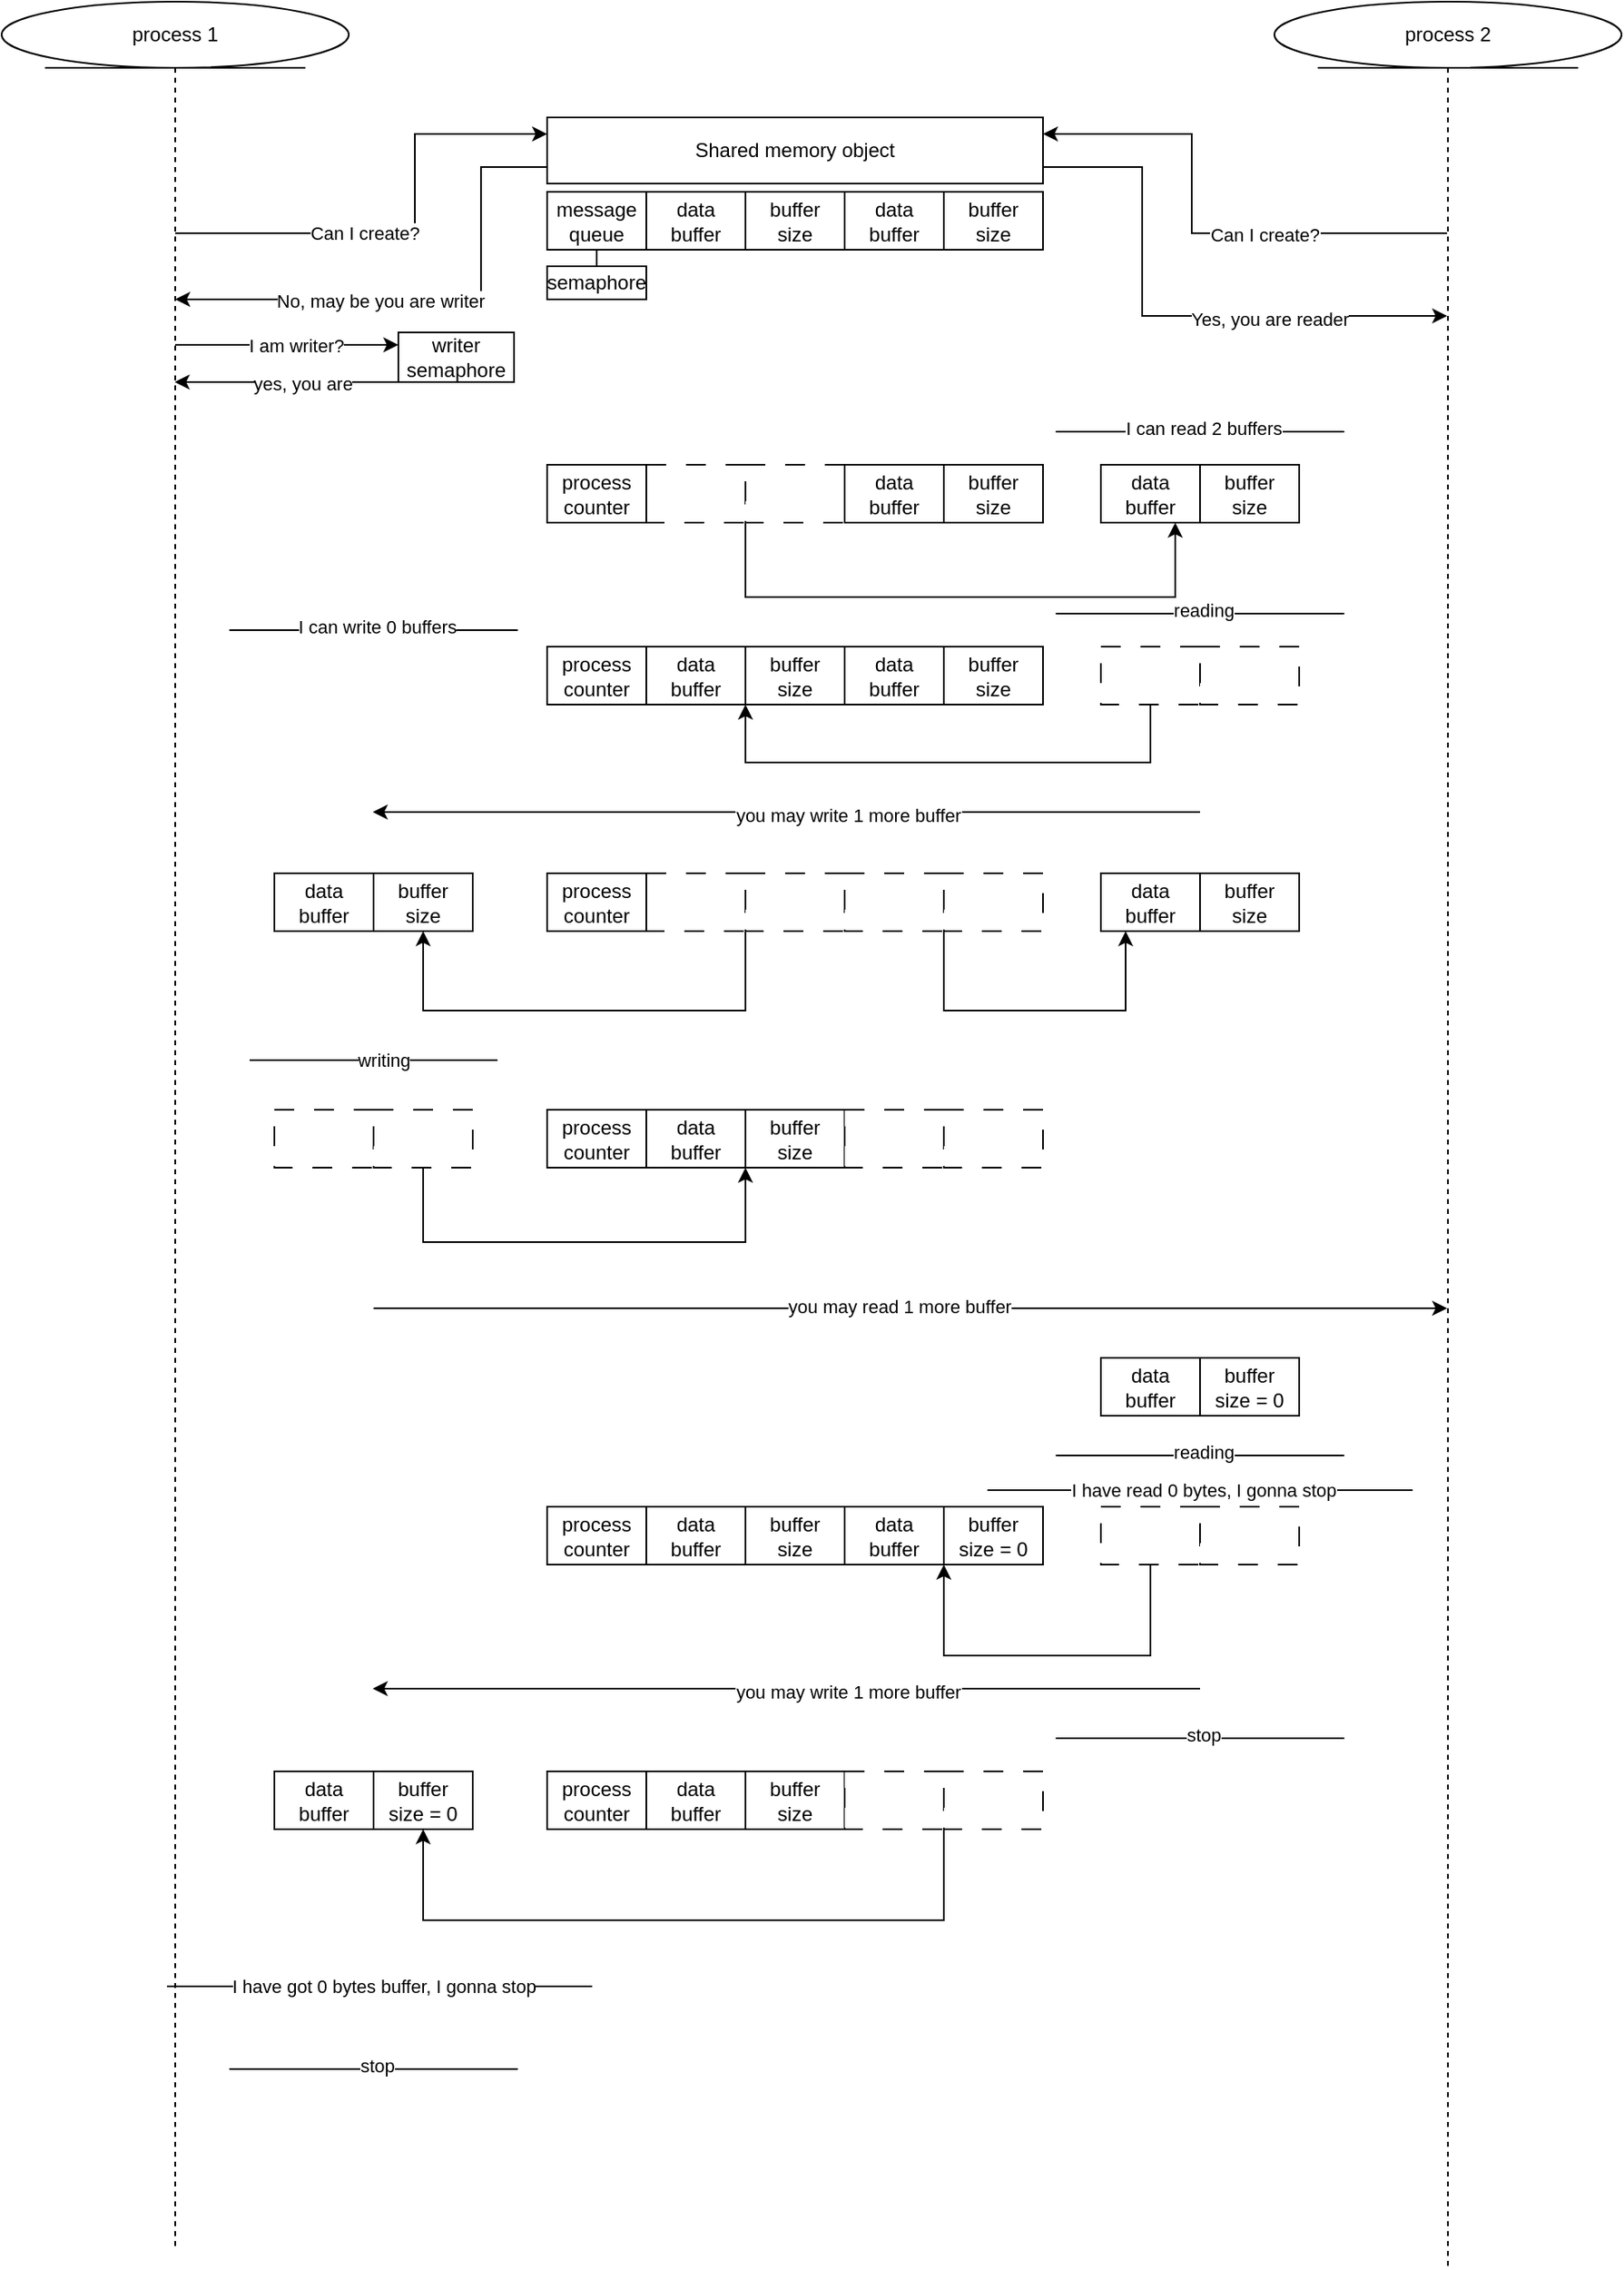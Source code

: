 <mxfile version="24.5.4" type="device">
  <diagram name="Страница — 1" id="9I8aXV5J5BkNfaQTiB17">
    <mxGraphModel dx="1877" dy="557" grid="1" gridSize="10" guides="1" tooltips="1" connect="1" arrows="1" fold="1" page="1" pageScale="1" pageWidth="827" pageHeight="1169" math="0" shadow="0">
      <root>
        <mxCell id="0" />
        <mxCell id="1" parent="0" />
        <mxCell id="X78c8GKSbH_yiS5C05WD-1" value="process 2" style="shape=umlLifeline;perimeter=lifelinePerimeter;whiteSpace=wrap;html=1;container=1;dropTarget=0;collapsible=0;recursiveResize=0;outlineConnect=0;portConstraint=eastwest;newEdgeStyle={&quot;curved&quot;:0,&quot;rounded&quot;:0};participant=umlEntity;size=40;" parent="1" vertex="1">
          <mxGeometry x="670" y="40" width="210" height="1370" as="geometry" />
        </mxCell>
        <mxCell id="X78c8GKSbH_yiS5C05WD-3" value="process 1" style="shape=umlLifeline;perimeter=lifelinePerimeter;whiteSpace=wrap;html=1;container=1;dropTarget=0;collapsible=0;recursiveResize=0;outlineConnect=0;portConstraint=eastwest;newEdgeStyle={&quot;curved&quot;:0,&quot;rounded&quot;:0};participant=umlEntity;" parent="1" vertex="1">
          <mxGeometry x="-100" y="40" width="210" height="1360" as="geometry" />
        </mxCell>
        <mxCell id="X78c8GKSbH_yiS5C05WD-4" value="Shared memory object" style="rounded=0;whiteSpace=wrap;html=1;" parent="1" vertex="1">
          <mxGeometry x="230" y="110" width="300" height="40" as="geometry" />
        </mxCell>
        <mxCell id="X78c8GKSbH_yiS5C05WD-5" value="data&lt;br&gt;buffer" style="rounded=0;whiteSpace=wrap;html=1;" parent="1" vertex="1">
          <mxGeometry x="290" y="155" width="60" height="35" as="geometry" />
        </mxCell>
        <mxCell id="X78c8GKSbH_yiS5C05WD-6" value="buffer&lt;br&gt;size" style="rounded=0;whiteSpace=wrap;html=1;" parent="1" vertex="1">
          <mxGeometry x="350" y="155" width="60" height="35" as="geometry" />
        </mxCell>
        <mxCell id="X78c8GKSbH_yiS5C05WD-7" value="message&lt;br&gt;queue" style="rounded=0;whiteSpace=wrap;html=1;" parent="1" vertex="1">
          <mxGeometry x="230" y="155" width="60" height="35" as="geometry" />
        </mxCell>
        <mxCell id="X78c8GKSbH_yiS5C05WD-9" value="data&lt;br&gt;buffer" style="rounded=0;whiteSpace=wrap;html=1;" parent="1" vertex="1">
          <mxGeometry x="410" y="155" width="60" height="35" as="geometry" />
        </mxCell>
        <mxCell id="X78c8GKSbH_yiS5C05WD-10" value="buffer&lt;div&gt;size&lt;/div&gt;" style="rounded=0;whiteSpace=wrap;html=1;" parent="1" vertex="1">
          <mxGeometry x="470" y="155" width="60" height="35" as="geometry" />
        </mxCell>
        <mxCell id="X78c8GKSbH_yiS5C05WD-11" value="" style="endArrow=classic;html=1;rounded=0;entryX=0;entryY=0.25;entryDx=0;entryDy=0;" parent="1" source="X78c8GKSbH_yiS5C05WD-3" target="X78c8GKSbH_yiS5C05WD-4" edge="1">
          <mxGeometry width="50" height="50" relative="1" as="geometry">
            <mxPoint x="390" y="450" as="sourcePoint" />
            <mxPoint x="250" y="200" as="targetPoint" />
            <Array as="points">
              <mxPoint x="150" y="180" />
              <mxPoint x="150" y="120" />
            </Array>
          </mxGeometry>
        </mxCell>
        <mxCell id="X78c8GKSbH_yiS5C05WD-12" value="Can I create?&amp;nbsp;" style="edgeLabel;html=1;align=center;verticalAlign=middle;resizable=0;points=[];" parent="X78c8GKSbH_yiS5C05WD-11" vertex="1" connectable="0">
          <mxGeometry x="-0.197" relative="1" as="geometry">
            <mxPoint x="1" as="offset" />
          </mxGeometry>
        </mxCell>
        <mxCell id="X78c8GKSbH_yiS5C05WD-13" value="" style="endArrow=classic;html=1;rounded=0;entryX=1;entryY=0.25;entryDx=0;entryDy=0;" parent="1" source="X78c8GKSbH_yiS5C05WD-1" target="X78c8GKSbH_yiS5C05WD-4" edge="1">
          <mxGeometry width="50" height="50" relative="1" as="geometry">
            <mxPoint x="624.5" y="240" as="sourcePoint" />
            <mxPoint x="282" y="190" as="targetPoint" />
            <Array as="points">
              <mxPoint x="620" y="180" />
              <mxPoint x="620" y="120" />
            </Array>
          </mxGeometry>
        </mxCell>
        <mxCell id="X78c8GKSbH_yiS5C05WD-14" value="Can I create?" style="edgeLabel;html=1;align=center;verticalAlign=middle;resizable=0;points=[];" parent="X78c8GKSbH_yiS5C05WD-13" vertex="1" connectable="0">
          <mxGeometry x="-0.27" y="1" relative="1" as="geometry">
            <mxPoint as="offset" />
          </mxGeometry>
        </mxCell>
        <mxCell id="X78c8GKSbH_yiS5C05WD-19" value="" style="rounded=0;whiteSpace=wrap;html=1;dashed=1;dashPattern=12 12;" parent="1" vertex="1">
          <mxGeometry x="290" y="320" width="60" height="35" as="geometry" />
        </mxCell>
        <mxCell id="X78c8GKSbH_yiS5C05WD-20" value="" style="rounded=0;whiteSpace=wrap;html=1;dashed=1;dashPattern=12 12;" parent="1" vertex="1">
          <mxGeometry x="350" y="320" width="60" height="35" as="geometry" />
        </mxCell>
        <mxCell id="X78c8GKSbH_yiS5C05WD-21" value="process counter" style="rounded=0;whiteSpace=wrap;html=1;" parent="1" vertex="1">
          <mxGeometry x="230" y="320" width="60" height="35" as="geometry" />
        </mxCell>
        <mxCell id="X78c8GKSbH_yiS5C05WD-22" value="data&lt;br&gt;buffer" style="rounded=0;whiteSpace=wrap;html=1;" parent="1" vertex="1">
          <mxGeometry x="410" y="320" width="60" height="35" as="geometry" />
        </mxCell>
        <mxCell id="X78c8GKSbH_yiS5C05WD-23" value="buffer&lt;div&gt;size&lt;/div&gt;" style="rounded=0;whiteSpace=wrap;html=1;" parent="1" vertex="1">
          <mxGeometry x="470" y="320" width="60" height="35" as="geometry" />
        </mxCell>
        <mxCell id="X78c8GKSbH_yiS5C05WD-24" value="data&lt;br&gt;buffer" style="rounded=0;whiteSpace=wrap;html=1;" parent="1" vertex="1">
          <mxGeometry x="565" y="320" width="60" height="35" as="geometry" />
        </mxCell>
        <mxCell id="X78c8GKSbH_yiS5C05WD-25" value="buffer&lt;br&gt;size" style="rounded=0;whiteSpace=wrap;html=1;" parent="1" vertex="1">
          <mxGeometry x="625" y="320" width="60" height="35" as="geometry" />
        </mxCell>
        <mxCell id="X78c8GKSbH_yiS5C05WD-26" value="" style="endArrow=classic;html=1;rounded=0;exitX=0;exitY=1;exitDx=0;exitDy=0;" parent="1" edge="1">
          <mxGeometry width="50" height="50" relative="1" as="geometry">
            <mxPoint x="350" y="355" as="sourcePoint" />
            <mxPoint x="610" y="355" as="targetPoint" />
            <Array as="points">
              <mxPoint x="350" y="400" />
              <mxPoint x="610" y="400" />
            </Array>
          </mxGeometry>
        </mxCell>
        <mxCell id="X78c8GKSbH_yiS5C05WD-27" value="" style="endArrow=classic;html=1;rounded=0;" parent="1" edge="1">
          <mxGeometry width="50" height="50" relative="1" as="geometry">
            <mxPoint x="625" y="530" as="sourcePoint" />
            <mxPoint x="124.5" y="530" as="targetPoint" />
          </mxGeometry>
        </mxCell>
        <mxCell id="X78c8GKSbH_yiS5C05WD-28" value="you may write 1 more buffer" style="edgeLabel;html=1;align=center;verticalAlign=middle;resizable=0;points=[];" parent="X78c8GKSbH_yiS5C05WD-27" vertex="1" connectable="0">
          <mxGeometry x="-0.149" y="2" relative="1" as="geometry">
            <mxPoint as="offset" />
          </mxGeometry>
        </mxCell>
        <mxCell id="X78c8GKSbH_yiS5C05WD-40" value="" style="rounded=0;whiteSpace=wrap;html=1;dashed=1;dashPattern=12 12;" parent="1" vertex="1">
          <mxGeometry x="565" y="430" width="60" height="35" as="geometry" />
        </mxCell>
        <mxCell id="X78c8GKSbH_yiS5C05WD-41" value="" style="rounded=0;whiteSpace=wrap;html=1;dashed=1;dashPattern=12 12;" parent="1" vertex="1">
          <mxGeometry x="625" y="430" width="60" height="35" as="geometry" />
        </mxCell>
        <mxCell id="X78c8GKSbH_yiS5C05WD-42" value="" style="endArrow=none;html=1;rounded=0;" parent="1" edge="1">
          <mxGeometry width="50" height="50" relative="1" as="geometry">
            <mxPoint x="537.75" y="410" as="sourcePoint" />
            <mxPoint x="712.25" y="410" as="targetPoint" />
          </mxGeometry>
        </mxCell>
        <mxCell id="X78c8GKSbH_yiS5C05WD-43" value="reading" style="edgeLabel;html=1;align=center;verticalAlign=middle;resizable=0;points=[];" parent="X78c8GKSbH_yiS5C05WD-42" vertex="1" connectable="0">
          <mxGeometry x="0.02" y="2" relative="1" as="geometry">
            <mxPoint as="offset" />
          </mxGeometry>
        </mxCell>
        <mxCell id="X78c8GKSbH_yiS5C05WD-50" value="data&lt;br&gt;buffer" style="rounded=0;whiteSpace=wrap;html=1;" parent="1" vertex="1">
          <mxGeometry x="290" y="430" width="60" height="35" as="geometry" />
        </mxCell>
        <mxCell id="X78c8GKSbH_yiS5C05WD-51" value="buffer&lt;br&gt;size" style="rounded=0;whiteSpace=wrap;html=1;" parent="1" vertex="1">
          <mxGeometry x="350" y="430" width="60" height="35" as="geometry" />
        </mxCell>
        <mxCell id="X78c8GKSbH_yiS5C05WD-52" value="process counter" style="rounded=0;whiteSpace=wrap;html=1;" parent="1" vertex="1">
          <mxGeometry x="230" y="430" width="60" height="35" as="geometry" />
        </mxCell>
        <mxCell id="X78c8GKSbH_yiS5C05WD-53" value="data&lt;br&gt;buffer" style="rounded=0;whiteSpace=wrap;html=1;" parent="1" vertex="1">
          <mxGeometry x="410" y="430" width="60" height="35" as="geometry" />
        </mxCell>
        <mxCell id="X78c8GKSbH_yiS5C05WD-54" value="buffer&lt;div&gt;size&lt;/div&gt;" style="rounded=0;whiteSpace=wrap;html=1;" parent="1" vertex="1">
          <mxGeometry x="470" y="430" width="60" height="35" as="geometry" />
        </mxCell>
        <mxCell id="X78c8GKSbH_yiS5C05WD-55" value="" style="endArrow=classic;html=1;rounded=0;exitX=0.5;exitY=1;exitDx=0;exitDy=0;entryX=0;entryY=1;entryDx=0;entryDy=0;" parent="1" source="X78c8GKSbH_yiS5C05WD-40" target="X78c8GKSbH_yiS5C05WD-51" edge="1">
          <mxGeometry width="50" height="50" relative="1" as="geometry">
            <mxPoint x="605" y="565" as="sourcePoint" />
            <mxPoint x="340" y="500" as="targetPoint" />
            <Array as="points">
              <mxPoint x="595" y="500" />
              <mxPoint x="350" y="500" />
            </Array>
          </mxGeometry>
        </mxCell>
        <mxCell id="X78c8GKSbH_yiS5C05WD-56" value="" style="rounded=0;whiteSpace=wrap;html=1;dashed=1;dashPattern=12 12;" parent="1" vertex="1">
          <mxGeometry x="290" y="567" width="60" height="35" as="geometry" />
        </mxCell>
        <mxCell id="X78c8GKSbH_yiS5C05WD-57" value="" style="rounded=0;whiteSpace=wrap;html=1;dashed=1;dashPattern=12 12;" parent="1" vertex="1">
          <mxGeometry x="350" y="567" width="60" height="35" as="geometry" />
        </mxCell>
        <mxCell id="X78c8GKSbH_yiS5C05WD-58" value="process counter" style="rounded=0;whiteSpace=wrap;html=1;" parent="1" vertex="1">
          <mxGeometry x="230" y="567" width="60" height="35" as="geometry" />
        </mxCell>
        <mxCell id="X78c8GKSbH_yiS5C05WD-59" value="" style="rounded=0;whiteSpace=wrap;html=1;dashed=1;dashPattern=12 12;" parent="1" vertex="1">
          <mxGeometry x="410" y="567" width="60" height="35" as="geometry" />
        </mxCell>
        <mxCell id="X78c8GKSbH_yiS5C05WD-60" value="" style="rounded=0;whiteSpace=wrap;html=1;dashed=1;dashPattern=12 12;" parent="1" vertex="1">
          <mxGeometry x="470" y="567" width="60" height="35" as="geometry" />
        </mxCell>
        <mxCell id="X78c8GKSbH_yiS5C05WD-61" value="" style="endArrow=classic;html=1;rounded=0;exitX=0;exitY=1;exitDx=0;exitDy=0;entryX=0.5;entryY=1;entryDx=0;entryDy=0;" parent="1" source="X78c8GKSbH_yiS5C05WD-57" target="X78c8GKSbH_yiS5C05WD-65" edge="1">
          <mxGeometry width="50" height="50" relative="1" as="geometry">
            <mxPoint x="390" y="500" as="sourcePoint" />
            <mxPoint x="250" y="650" as="targetPoint" />
            <Array as="points">
              <mxPoint x="350" y="650" />
              <mxPoint x="155" y="650" />
            </Array>
          </mxGeometry>
        </mxCell>
        <mxCell id="X78c8GKSbH_yiS5C05WD-62" value="data&lt;br&gt;buffer" style="rounded=0;whiteSpace=wrap;html=1;" parent="1" vertex="1">
          <mxGeometry x="565" y="567" width="60" height="35" as="geometry" />
        </mxCell>
        <mxCell id="X78c8GKSbH_yiS5C05WD-63" value="buffer&lt;br&gt;size" style="rounded=0;whiteSpace=wrap;html=1;" parent="1" vertex="1">
          <mxGeometry x="625" y="567" width="60" height="35" as="geometry" />
        </mxCell>
        <mxCell id="X78c8GKSbH_yiS5C05WD-64" value="data&lt;br&gt;buffer" style="rounded=0;whiteSpace=wrap;html=1;" parent="1" vertex="1">
          <mxGeometry x="65" y="567" width="60" height="35" as="geometry" />
        </mxCell>
        <mxCell id="X78c8GKSbH_yiS5C05WD-65" value="buffer&lt;br&gt;size" style="rounded=0;whiteSpace=wrap;html=1;" parent="1" vertex="1">
          <mxGeometry x="125" y="567" width="60" height="35" as="geometry" />
        </mxCell>
        <mxCell id="X78c8GKSbH_yiS5C05WD-66" value="" style="endArrow=classic;html=1;rounded=0;exitX=1;exitY=1;exitDx=0;exitDy=0;entryX=0.25;entryY=1;entryDx=0;entryDy=0;" parent="1" source="X78c8GKSbH_yiS5C05WD-59" target="X78c8GKSbH_yiS5C05WD-62" edge="1">
          <mxGeometry width="50" height="50" relative="1" as="geometry">
            <mxPoint x="390" y="500" as="sourcePoint" />
            <mxPoint x="510" y="660" as="targetPoint" />
            <Array as="points">
              <mxPoint x="470" y="650" />
              <mxPoint x="580" y="650" />
            </Array>
          </mxGeometry>
        </mxCell>
        <mxCell id="X78c8GKSbH_yiS5C05WD-69" value="data&lt;br&gt;buffer" style="rounded=0;whiteSpace=wrap;html=1;" parent="1" vertex="1">
          <mxGeometry x="290" y="710" width="60" height="35" as="geometry" />
        </mxCell>
        <mxCell id="X78c8GKSbH_yiS5C05WD-70" value="buffer&lt;br&gt;size" style="rounded=0;whiteSpace=wrap;html=1;" parent="1" vertex="1">
          <mxGeometry x="350" y="710" width="60" height="35" as="geometry" />
        </mxCell>
        <mxCell id="X78c8GKSbH_yiS5C05WD-71" value="process counter" style="rounded=0;whiteSpace=wrap;html=1;" parent="1" vertex="1">
          <mxGeometry x="230" y="710" width="60" height="35" as="geometry" />
        </mxCell>
        <mxCell id="X78c8GKSbH_yiS5C05WD-72" value="" style="rounded=0;whiteSpace=wrap;html=1;dashed=1;dashPattern=12 12;" parent="1" vertex="1">
          <mxGeometry x="410" y="710" width="60" height="35" as="geometry" />
        </mxCell>
        <mxCell id="X78c8GKSbH_yiS5C05WD-73" value="" style="rounded=0;whiteSpace=wrap;html=1;dashed=1;dashPattern=12 12;" parent="1" vertex="1">
          <mxGeometry x="470" y="710" width="60" height="35" as="geometry" />
        </mxCell>
        <mxCell id="X78c8GKSbH_yiS5C05WD-74" value="" style="rounded=0;whiteSpace=wrap;html=1;dashed=1;dashPattern=12 12;" parent="1" vertex="1">
          <mxGeometry x="65" y="710" width="60" height="35" as="geometry" />
        </mxCell>
        <mxCell id="X78c8GKSbH_yiS5C05WD-75" value="" style="rounded=0;whiteSpace=wrap;html=1;dashed=1;dashPattern=12 12;" parent="1" vertex="1">
          <mxGeometry x="125" y="710" width="60" height="35" as="geometry" />
        </mxCell>
        <mxCell id="X78c8GKSbH_yiS5C05WD-76" value="" style="endArrow=classic;html=1;rounded=0;exitX=0.5;exitY=1;exitDx=0;exitDy=0;entryX=0;entryY=1;entryDx=0;entryDy=0;" parent="1" source="X78c8GKSbH_yiS5C05WD-75" target="X78c8GKSbH_yiS5C05WD-70" edge="1">
          <mxGeometry width="50" height="50" relative="1" as="geometry">
            <mxPoint x="390" y="630" as="sourcePoint" />
            <mxPoint x="280" y="790" as="targetPoint" />
            <Array as="points">
              <mxPoint x="155" y="790" />
              <mxPoint x="350" y="790" />
            </Array>
          </mxGeometry>
        </mxCell>
        <mxCell id="X78c8GKSbH_yiS5C05WD-77" value="" style="endArrow=classic;html=1;rounded=0;" parent="1" target="X78c8GKSbH_yiS5C05WD-1" edge="1">
          <mxGeometry width="50" height="50" relative="1" as="geometry">
            <mxPoint x="125" y="830" as="sourcePoint" />
            <mxPoint x="440.5" y="830" as="targetPoint" />
          </mxGeometry>
        </mxCell>
        <mxCell id="X78c8GKSbH_yiS5C05WD-78" value="you may read 1 more buffer" style="edgeLabel;html=1;align=center;verticalAlign=middle;resizable=0;points=[];" parent="X78c8GKSbH_yiS5C05WD-77" vertex="1" connectable="0">
          <mxGeometry x="-0.023" y="1" relative="1" as="geometry">
            <mxPoint as="offset" />
          </mxGeometry>
        </mxCell>
        <mxCell id="X78c8GKSbH_yiS5C05WD-79" value="" style="endArrow=none;html=1;rounded=0;" parent="1" edge="1">
          <mxGeometry width="50" height="50" relative="1" as="geometry">
            <mxPoint x="50" y="680" as="sourcePoint" />
            <mxPoint x="200" y="680" as="targetPoint" />
          </mxGeometry>
        </mxCell>
        <mxCell id="X78c8GKSbH_yiS5C05WD-80" value="writing" style="edgeLabel;html=1;align=center;verticalAlign=middle;resizable=0;points=[];" parent="X78c8GKSbH_yiS5C05WD-79" vertex="1" connectable="0">
          <mxGeometry x="0.08" relative="1" as="geometry">
            <mxPoint as="offset" />
          </mxGeometry>
        </mxCell>
        <mxCell id="X78c8GKSbH_yiS5C05WD-81" value="data&lt;br&gt;buffer" style="rounded=0;whiteSpace=wrap;html=1;" parent="1" vertex="1">
          <mxGeometry x="565" y="860" width="60" height="35" as="geometry" />
        </mxCell>
        <mxCell id="X78c8GKSbH_yiS5C05WD-82" value="buffer&lt;br&gt;size = 0" style="rounded=0;whiteSpace=wrap;html=1;" parent="1" vertex="1">
          <mxGeometry x="625" y="860" width="60" height="35" as="geometry" />
        </mxCell>
        <mxCell id="X78c8GKSbH_yiS5C05WD-83" value="" style="endArrow=none;html=1;rounded=0;" parent="1" edge="1">
          <mxGeometry width="50" height="50" relative="1" as="geometry">
            <mxPoint x="753.62" y="940" as="sourcePoint" />
            <mxPoint x="496.37" y="940" as="targetPoint" />
          </mxGeometry>
        </mxCell>
        <mxCell id="X78c8GKSbH_yiS5C05WD-84" value="I have read 0 bytes, I gonna stop" style="edgeLabel;html=1;align=center;verticalAlign=middle;resizable=0;points=[];" parent="X78c8GKSbH_yiS5C05WD-83" vertex="1" connectable="0">
          <mxGeometry x="0.217" y="-2" relative="1" as="geometry">
            <mxPoint x="30" y="2" as="offset" />
          </mxGeometry>
        </mxCell>
        <mxCell id="X78c8GKSbH_yiS5C05WD-85" value="" style="endArrow=none;html=1;rounded=0;" parent="1" edge="1">
          <mxGeometry width="50" height="50" relative="1" as="geometry">
            <mxPoint x="537.75" y="919" as="sourcePoint" />
            <mxPoint x="712.25" y="919" as="targetPoint" />
          </mxGeometry>
        </mxCell>
        <mxCell id="X78c8GKSbH_yiS5C05WD-86" value="reading" style="edgeLabel;html=1;align=center;verticalAlign=middle;resizable=0;points=[];" parent="X78c8GKSbH_yiS5C05WD-85" vertex="1" connectable="0">
          <mxGeometry x="0.02" y="2" relative="1" as="geometry">
            <mxPoint as="offset" />
          </mxGeometry>
        </mxCell>
        <mxCell id="X78c8GKSbH_yiS5C05WD-87" value="" style="rounded=0;whiteSpace=wrap;html=1;dashed=1;dashPattern=12 12;" parent="1" vertex="1">
          <mxGeometry x="565" y="950" width="60" height="35" as="geometry" />
        </mxCell>
        <mxCell id="X78c8GKSbH_yiS5C05WD-88" value="" style="rounded=0;whiteSpace=wrap;html=1;dashed=1;dashPattern=12 12;" parent="1" vertex="1">
          <mxGeometry x="625" y="950" width="60" height="35" as="geometry" />
        </mxCell>
        <mxCell id="X78c8GKSbH_yiS5C05WD-89" value="data&lt;br&gt;buffer" style="rounded=0;whiteSpace=wrap;html=1;" parent="1" vertex="1">
          <mxGeometry x="290" y="950" width="60" height="35" as="geometry" />
        </mxCell>
        <mxCell id="X78c8GKSbH_yiS5C05WD-90" value="buffer&lt;br&gt;size" style="rounded=0;whiteSpace=wrap;html=1;" parent="1" vertex="1">
          <mxGeometry x="350" y="950" width="60" height="35" as="geometry" />
        </mxCell>
        <mxCell id="X78c8GKSbH_yiS5C05WD-91" value="process counter" style="rounded=0;whiteSpace=wrap;html=1;" parent="1" vertex="1">
          <mxGeometry x="230" y="950" width="60" height="35" as="geometry" />
        </mxCell>
        <mxCell id="X78c8GKSbH_yiS5C05WD-92" value="data&lt;br&gt;buffer" style="rounded=0;whiteSpace=wrap;html=1;" parent="1" vertex="1">
          <mxGeometry x="410" y="950" width="60" height="35" as="geometry" />
        </mxCell>
        <mxCell id="X78c8GKSbH_yiS5C05WD-93" value="buffer&lt;div&gt;size = 0&lt;/div&gt;" style="rounded=0;whiteSpace=wrap;html=1;" parent="1" vertex="1">
          <mxGeometry x="470" y="950" width="60" height="35" as="geometry" />
        </mxCell>
        <mxCell id="X78c8GKSbH_yiS5C05WD-94" value="" style="endArrow=classic;html=1;rounded=0;exitX=0.5;exitY=1;exitDx=0;exitDy=0;entryX=0;entryY=1;entryDx=0;entryDy=0;" parent="1" source="X78c8GKSbH_yiS5C05WD-87" target="X78c8GKSbH_yiS5C05WD-93" edge="1">
          <mxGeometry width="50" height="50" relative="1" as="geometry">
            <mxPoint x="390" y="770" as="sourcePoint" />
            <mxPoint x="440" y="720" as="targetPoint" />
            <Array as="points">
              <mxPoint x="595" y="1040" />
              <mxPoint x="470" y="1040" />
            </Array>
          </mxGeometry>
        </mxCell>
        <mxCell id="X78c8GKSbH_yiS5C05WD-96" value="" style="endArrow=none;html=1;rounded=0;" parent="1" edge="1">
          <mxGeometry width="50" height="50" relative="1" as="geometry">
            <mxPoint x="537.75" y="1090" as="sourcePoint" />
            <mxPoint x="712.25" y="1090" as="targetPoint" />
          </mxGeometry>
        </mxCell>
        <mxCell id="X78c8GKSbH_yiS5C05WD-97" value="stop" style="edgeLabel;html=1;align=center;verticalAlign=middle;resizable=0;points=[];" parent="X78c8GKSbH_yiS5C05WD-96" vertex="1" connectable="0">
          <mxGeometry x="0.02" y="2" relative="1" as="geometry">
            <mxPoint as="offset" />
          </mxGeometry>
        </mxCell>
        <mxCell id="X78c8GKSbH_yiS5C05WD-98" value="" style="endArrow=classic;html=1;rounded=0;" parent="1" edge="1">
          <mxGeometry width="50" height="50" relative="1" as="geometry">
            <mxPoint x="625" y="1060" as="sourcePoint" />
            <mxPoint x="124.5" y="1060" as="targetPoint" />
          </mxGeometry>
        </mxCell>
        <mxCell id="X78c8GKSbH_yiS5C05WD-99" value="you may write 1 more buffer" style="edgeLabel;html=1;align=center;verticalAlign=middle;resizable=0;points=[];" parent="X78c8GKSbH_yiS5C05WD-98" vertex="1" connectable="0">
          <mxGeometry x="-0.149" y="2" relative="1" as="geometry">
            <mxPoint as="offset" />
          </mxGeometry>
        </mxCell>
        <mxCell id="X78c8GKSbH_yiS5C05WD-105" value="data&lt;br&gt;buffer" style="rounded=0;whiteSpace=wrap;html=1;" parent="1" vertex="1">
          <mxGeometry x="290" y="1110" width="60" height="35" as="geometry" />
        </mxCell>
        <mxCell id="X78c8GKSbH_yiS5C05WD-106" value="buffer&lt;br&gt;size" style="rounded=0;whiteSpace=wrap;html=1;" parent="1" vertex="1">
          <mxGeometry x="350" y="1110" width="60" height="35" as="geometry" />
        </mxCell>
        <mxCell id="X78c8GKSbH_yiS5C05WD-107" value="process counter" style="rounded=0;whiteSpace=wrap;html=1;" parent="1" vertex="1">
          <mxGeometry x="230" y="1110" width="60" height="35" as="geometry" />
        </mxCell>
        <mxCell id="X78c8GKSbH_yiS5C05WD-108" value="" style="rounded=0;whiteSpace=wrap;html=1;dashed=1;dashPattern=12 12;" parent="1" vertex="1">
          <mxGeometry x="410" y="1110" width="60" height="35" as="geometry" />
        </mxCell>
        <mxCell id="X78c8GKSbH_yiS5C05WD-109" value="" style="rounded=0;whiteSpace=wrap;html=1;dashed=1;dashPattern=12 12;" parent="1" vertex="1">
          <mxGeometry x="470" y="1110" width="60" height="35" as="geometry" />
        </mxCell>
        <mxCell id="X78c8GKSbH_yiS5C05WD-110" value="data&lt;br&gt;buffer" style="rounded=0;whiteSpace=wrap;html=1;" parent="1" vertex="1">
          <mxGeometry x="65" y="1110" width="60" height="35" as="geometry" />
        </mxCell>
        <mxCell id="X78c8GKSbH_yiS5C05WD-111" value="buffer&lt;br&gt;size = 0" style="rounded=0;whiteSpace=wrap;html=1;" parent="1" vertex="1">
          <mxGeometry x="125" y="1110" width="60" height="35" as="geometry" />
        </mxCell>
        <mxCell id="X78c8GKSbH_yiS5C05WD-112" value="" style="endArrow=classic;html=1;rounded=0;exitX=1;exitY=1;exitDx=0;exitDy=0;entryX=0.5;entryY=1;entryDx=0;entryDy=0;" parent="1" source="X78c8GKSbH_yiS5C05WD-108" target="X78c8GKSbH_yiS5C05WD-111" edge="1">
          <mxGeometry width="50" height="50" relative="1" as="geometry">
            <mxPoint x="390" y="930" as="sourcePoint" />
            <mxPoint x="330" y="1180" as="targetPoint" />
            <Array as="points">
              <mxPoint x="470" y="1200" />
              <mxPoint x="155" y="1200" />
            </Array>
          </mxGeometry>
        </mxCell>
        <mxCell id="X78c8GKSbH_yiS5C05WD-113" value="" style="endArrow=none;html=1;rounded=0;" parent="1" edge="1">
          <mxGeometry width="50" height="50" relative="1" as="geometry">
            <mxPoint x="257.25" y="1240" as="sourcePoint" />
            <mxPoint y="1240" as="targetPoint" />
          </mxGeometry>
        </mxCell>
        <mxCell id="X78c8GKSbH_yiS5C05WD-114" value="I have got 0 bytes buffer, I gonna stop" style="edgeLabel;html=1;align=center;verticalAlign=middle;resizable=0;points=[];" parent="X78c8GKSbH_yiS5C05WD-113" vertex="1" connectable="0">
          <mxGeometry x="0.217" y="-2" relative="1" as="geometry">
            <mxPoint x="30" y="2" as="offset" />
          </mxGeometry>
        </mxCell>
        <mxCell id="X78c8GKSbH_yiS5C05WD-115" value="" style="endArrow=none;html=1;rounded=0;" parent="1" edge="1">
          <mxGeometry width="50" height="50" relative="1" as="geometry">
            <mxPoint x="37.75" y="1290" as="sourcePoint" />
            <mxPoint x="212.25" y="1290" as="targetPoint" />
          </mxGeometry>
        </mxCell>
        <mxCell id="X78c8GKSbH_yiS5C05WD-116" value="stop" style="edgeLabel;html=1;align=center;verticalAlign=middle;resizable=0;points=[];" parent="X78c8GKSbH_yiS5C05WD-115" vertex="1" connectable="0">
          <mxGeometry x="0.02" y="2" relative="1" as="geometry">
            <mxPoint as="offset" />
          </mxGeometry>
        </mxCell>
        <mxCell id="X78c8GKSbH_yiS5C05WD-118" value="" style="endArrow=none;html=1;rounded=0;" parent="1" edge="1">
          <mxGeometry width="50" height="50" relative="1" as="geometry">
            <mxPoint x="537.75" y="300" as="sourcePoint" />
            <mxPoint x="712.25" y="300" as="targetPoint" />
          </mxGeometry>
        </mxCell>
        <mxCell id="X78c8GKSbH_yiS5C05WD-119" value="I can read 2 buffers" style="edgeLabel;html=1;align=center;verticalAlign=middle;resizable=0;points=[];" parent="X78c8GKSbH_yiS5C05WD-118" vertex="1" connectable="0">
          <mxGeometry x="0.02" y="2" relative="1" as="geometry">
            <mxPoint as="offset" />
          </mxGeometry>
        </mxCell>
        <mxCell id="X78c8GKSbH_yiS5C05WD-120" value="" style="endArrow=none;html=1;rounded=0;" parent="1" edge="1">
          <mxGeometry width="50" height="50" relative="1" as="geometry">
            <mxPoint x="37.75" y="420" as="sourcePoint" />
            <mxPoint x="212.25" y="420" as="targetPoint" />
          </mxGeometry>
        </mxCell>
        <mxCell id="X78c8GKSbH_yiS5C05WD-121" value="I can write 0 buffers" style="edgeLabel;html=1;align=center;verticalAlign=middle;resizable=0;points=[];" parent="X78c8GKSbH_yiS5C05WD-120" vertex="1" connectable="0">
          <mxGeometry x="0.02" y="2" relative="1" as="geometry">
            <mxPoint as="offset" />
          </mxGeometry>
        </mxCell>
        <mxCell id="64eUrDLeHwSw08tO9uKV-1" value="" style="endArrow=classic;html=1;rounded=0;exitX=0;exitY=0.75;exitDx=0;exitDy=0;" parent="1" source="X78c8GKSbH_yiS5C05WD-4" target="X78c8GKSbH_yiS5C05WD-3" edge="1">
          <mxGeometry width="50" height="50" relative="1" as="geometry">
            <mxPoint x="205.68" y="170" as="sourcePoint" />
            <mxPoint x="10" y="220" as="targetPoint" />
            <Array as="points">
              <mxPoint x="190" y="140" />
              <mxPoint x="190" y="220" />
            </Array>
          </mxGeometry>
        </mxCell>
        <mxCell id="64eUrDLeHwSw08tO9uKV-3" value="No, may be you are writer" style="edgeLabel;html=1;align=center;verticalAlign=middle;resizable=0;points=[];" parent="64eUrDLeHwSw08tO9uKV-1" vertex="1" connectable="0">
          <mxGeometry x="0.187" y="1" relative="1" as="geometry">
            <mxPoint as="offset" />
          </mxGeometry>
        </mxCell>
        <mxCell id="64eUrDLeHwSw08tO9uKV-4" value="" style="endArrow=classic;html=1;rounded=0;exitX=1;exitY=0.75;exitDx=0;exitDy=0;" parent="1" source="X78c8GKSbH_yiS5C05WD-4" target="X78c8GKSbH_yiS5C05WD-1" edge="1">
          <mxGeometry width="50" height="50" relative="1" as="geometry">
            <mxPoint x="470" y="270" as="sourcePoint" />
            <mxPoint x="520" y="220" as="targetPoint" />
            <Array as="points">
              <mxPoint x="590" y="140" />
              <mxPoint x="590" y="230" />
            </Array>
          </mxGeometry>
        </mxCell>
        <mxCell id="64eUrDLeHwSw08tO9uKV-5" value="Yes, you are reader" style="edgeLabel;html=1;align=center;verticalAlign=middle;resizable=0;points=[];" parent="64eUrDLeHwSw08tO9uKV-4" vertex="1" connectable="0">
          <mxGeometry x="0.353" y="-2" relative="1" as="geometry">
            <mxPoint as="offset" />
          </mxGeometry>
        </mxCell>
        <mxCell id="64eUrDLeHwSw08tO9uKV-6" value="semaphore" style="rounded=0;whiteSpace=wrap;html=1;" parent="1" vertex="1">
          <mxGeometry x="230" y="200" width="60" height="20" as="geometry" />
        </mxCell>
        <mxCell id="64eUrDLeHwSw08tO9uKV-7" value="" style="endArrow=none;html=1;rounded=0;exitX=0.5;exitY=0;exitDx=0;exitDy=0;entryX=0.5;entryY=1;entryDx=0;entryDy=0;" parent="1" source="64eUrDLeHwSw08tO9uKV-6" target="X78c8GKSbH_yiS5C05WD-7" edge="1">
          <mxGeometry width="50" height="50" relative="1" as="geometry">
            <mxPoint x="460" y="270" as="sourcePoint" />
            <mxPoint x="510" y="220" as="targetPoint" />
          </mxGeometry>
        </mxCell>
        <mxCell id="wNw-z4KDCzL5sTPKI2BR-1" value="writer&lt;br&gt;semaphore" style="rounded=0;whiteSpace=wrap;html=1;" vertex="1" parent="1">
          <mxGeometry x="140" y="240" width="70" height="30" as="geometry" />
        </mxCell>
        <mxCell id="wNw-z4KDCzL5sTPKI2BR-3" value="" style="endArrow=classic;html=1;rounded=0;entryX=0;entryY=0.25;entryDx=0;entryDy=0;" edge="1" parent="1" source="X78c8GKSbH_yiS5C05WD-3" target="wNw-z4KDCzL5sTPKI2BR-1">
          <mxGeometry width="50" height="50" relative="1" as="geometry">
            <mxPoint x="270" y="330" as="sourcePoint" />
            <mxPoint x="320" y="280" as="targetPoint" />
          </mxGeometry>
        </mxCell>
        <mxCell id="wNw-z4KDCzL5sTPKI2BR-4" value="I am writer?" style="edgeLabel;html=1;align=center;verticalAlign=middle;resizable=0;points=[];" vertex="1" connectable="0" parent="wNw-z4KDCzL5sTPKI2BR-3">
          <mxGeometry x="0.084" relative="1" as="geometry">
            <mxPoint as="offset" />
          </mxGeometry>
        </mxCell>
        <mxCell id="wNw-z4KDCzL5sTPKI2BR-5" value="" style="endArrow=classic;html=1;rounded=0;exitX=0;exitY=0.75;exitDx=0;exitDy=0;" edge="1" parent="1">
          <mxGeometry width="50" height="50" relative="1" as="geometry">
            <mxPoint x="140.0" y="270" as="sourcePoint" />
            <mxPoint x="4.667" y="270" as="targetPoint" />
          </mxGeometry>
        </mxCell>
        <mxCell id="wNw-z4KDCzL5sTPKI2BR-6" value="yes, you are" style="edgeLabel;html=1;align=center;verticalAlign=middle;resizable=0;points=[];" vertex="1" connectable="0" parent="wNw-z4KDCzL5sTPKI2BR-5">
          <mxGeometry x="-0.133" y="1" relative="1" as="geometry">
            <mxPoint as="offset" />
          </mxGeometry>
        </mxCell>
      </root>
    </mxGraphModel>
  </diagram>
</mxfile>
